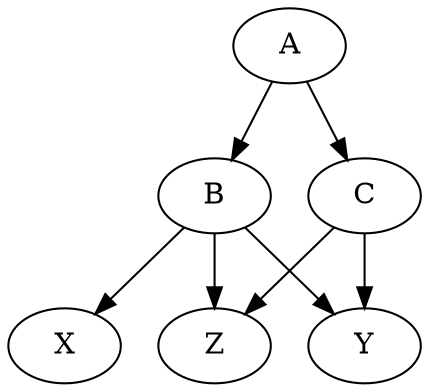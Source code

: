 strict digraph exemplo {

  X [FIM=1];
  Y [FIM=1];
  Z [OUTRO=1];

  A -> B;
  A -> C;
  B -> X;
  B -> Y;
  B -> Z;
  C -> Y;
  C -> Z;
}